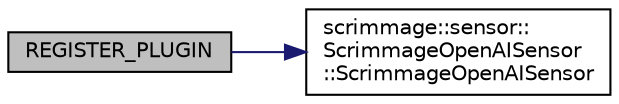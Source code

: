 digraph "REGISTER_PLUGIN"
{
 // LATEX_PDF_SIZE
  edge [fontname="Helvetica",fontsize="10",labelfontname="Helvetica",labelfontsize="10"];
  node [fontname="Helvetica",fontsize="10",shape=record];
  rankdir="LR";
  Node1 [label="REGISTER_PLUGIN",height=0.2,width=0.4,color="black", fillcolor="grey75", style="filled", fontcolor="black",tooltip=" "];
  Node1 -> Node2 [color="midnightblue",fontsize="10",style="solid",fontname="Helvetica"];
  Node2 [label="scrimmage::sensor::\lScrimmageOpenAISensor\l::ScrimmageOpenAISensor",height=0.2,width=0.4,color="black", fillcolor="white", style="filled",URL="$classscrimmage_1_1sensor_1_1ScrimmageOpenAISensor.html#aed819f18a04fdba50d52439c9e1ec9d1",tooltip=" "];
}
